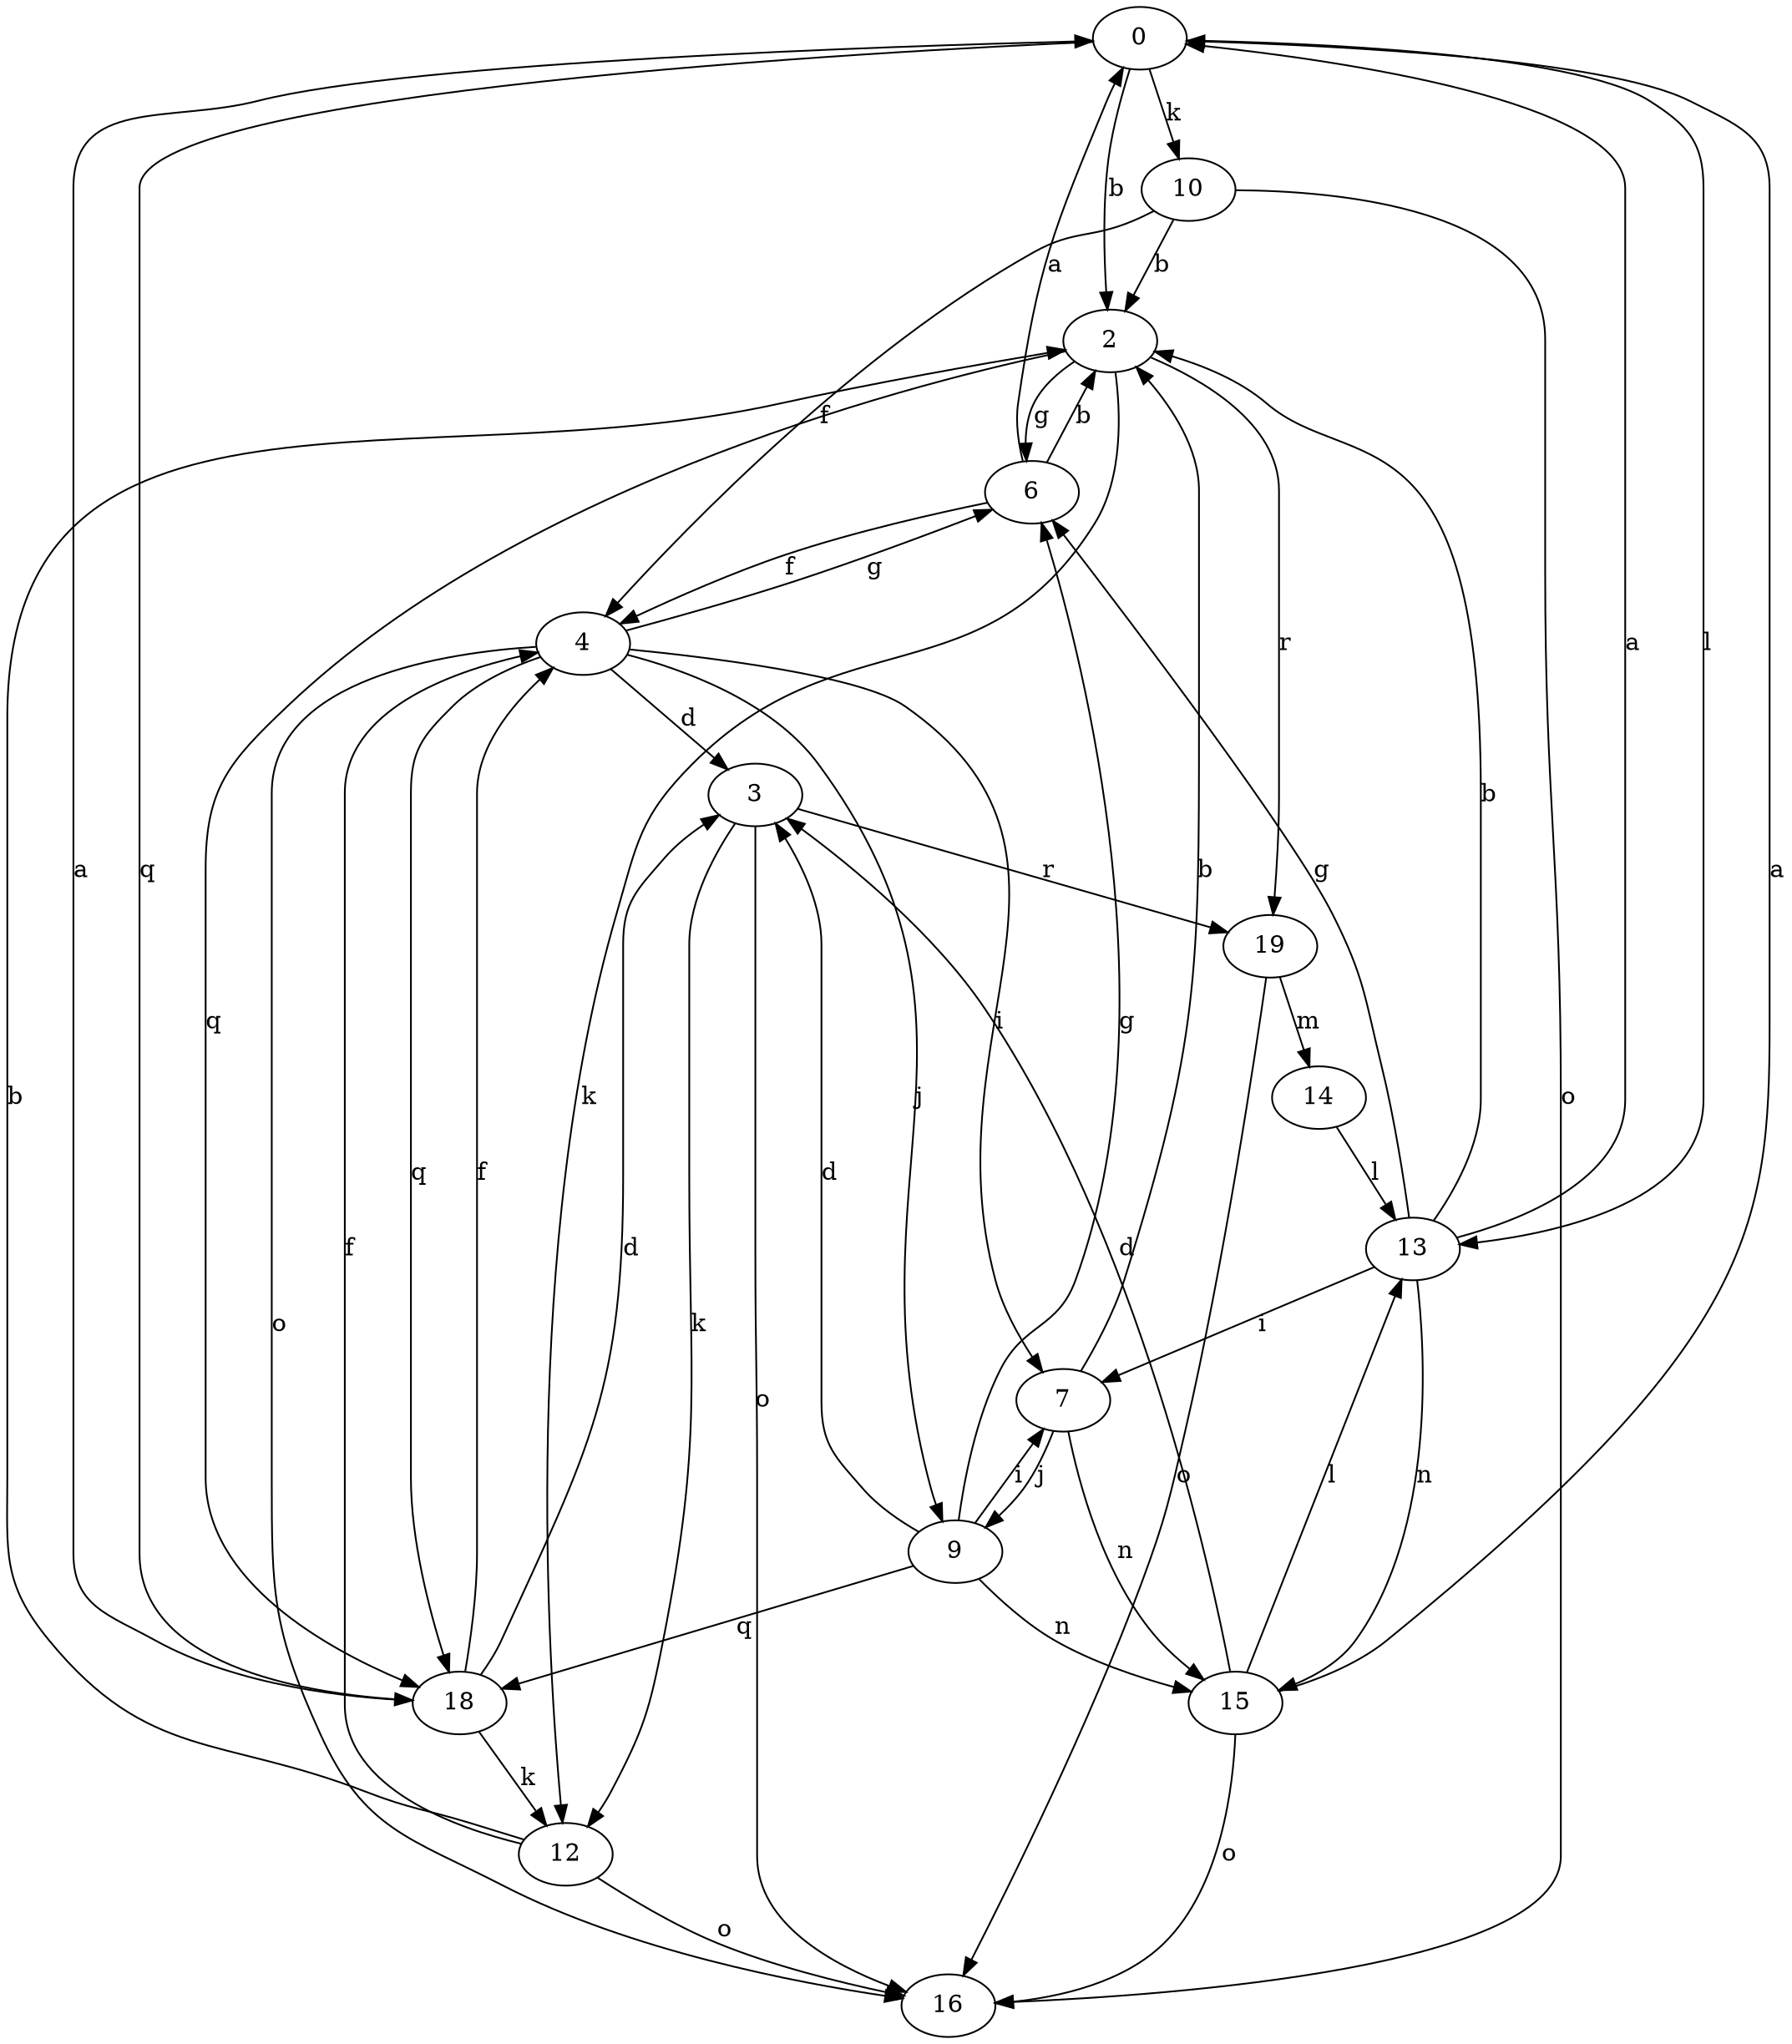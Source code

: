 strict digraph  {
0;
2;
3;
4;
6;
7;
9;
10;
12;
13;
14;
15;
16;
18;
19;
0 -> 2  [label=b];
0 -> 10  [label=k];
0 -> 13  [label=l];
0 -> 18  [label=q];
2 -> 6  [label=g];
2 -> 12  [label=k];
2 -> 18  [label=q];
2 -> 19  [label=r];
3 -> 12  [label=k];
3 -> 16  [label=o];
3 -> 19  [label=r];
4 -> 3  [label=d];
4 -> 6  [label=g];
4 -> 7  [label=i];
4 -> 9  [label=j];
4 -> 16  [label=o];
4 -> 18  [label=q];
6 -> 0  [label=a];
6 -> 2  [label=b];
6 -> 4  [label=f];
7 -> 2  [label=b];
7 -> 9  [label=j];
7 -> 15  [label=n];
9 -> 3  [label=d];
9 -> 6  [label=g];
9 -> 7  [label=i];
9 -> 15  [label=n];
9 -> 18  [label=q];
10 -> 2  [label=b];
10 -> 4  [label=f];
10 -> 16  [label=o];
12 -> 2  [label=b];
12 -> 4  [label=f];
12 -> 16  [label=o];
13 -> 0  [label=a];
13 -> 2  [label=b];
13 -> 6  [label=g];
13 -> 7  [label=i];
13 -> 15  [label=n];
14 -> 13  [label=l];
15 -> 0  [label=a];
15 -> 3  [label=d];
15 -> 13  [label=l];
15 -> 16  [label=o];
18 -> 0  [label=a];
18 -> 3  [label=d];
18 -> 4  [label=f];
18 -> 12  [label=k];
19 -> 14  [label=m];
19 -> 16  [label=o];
}
